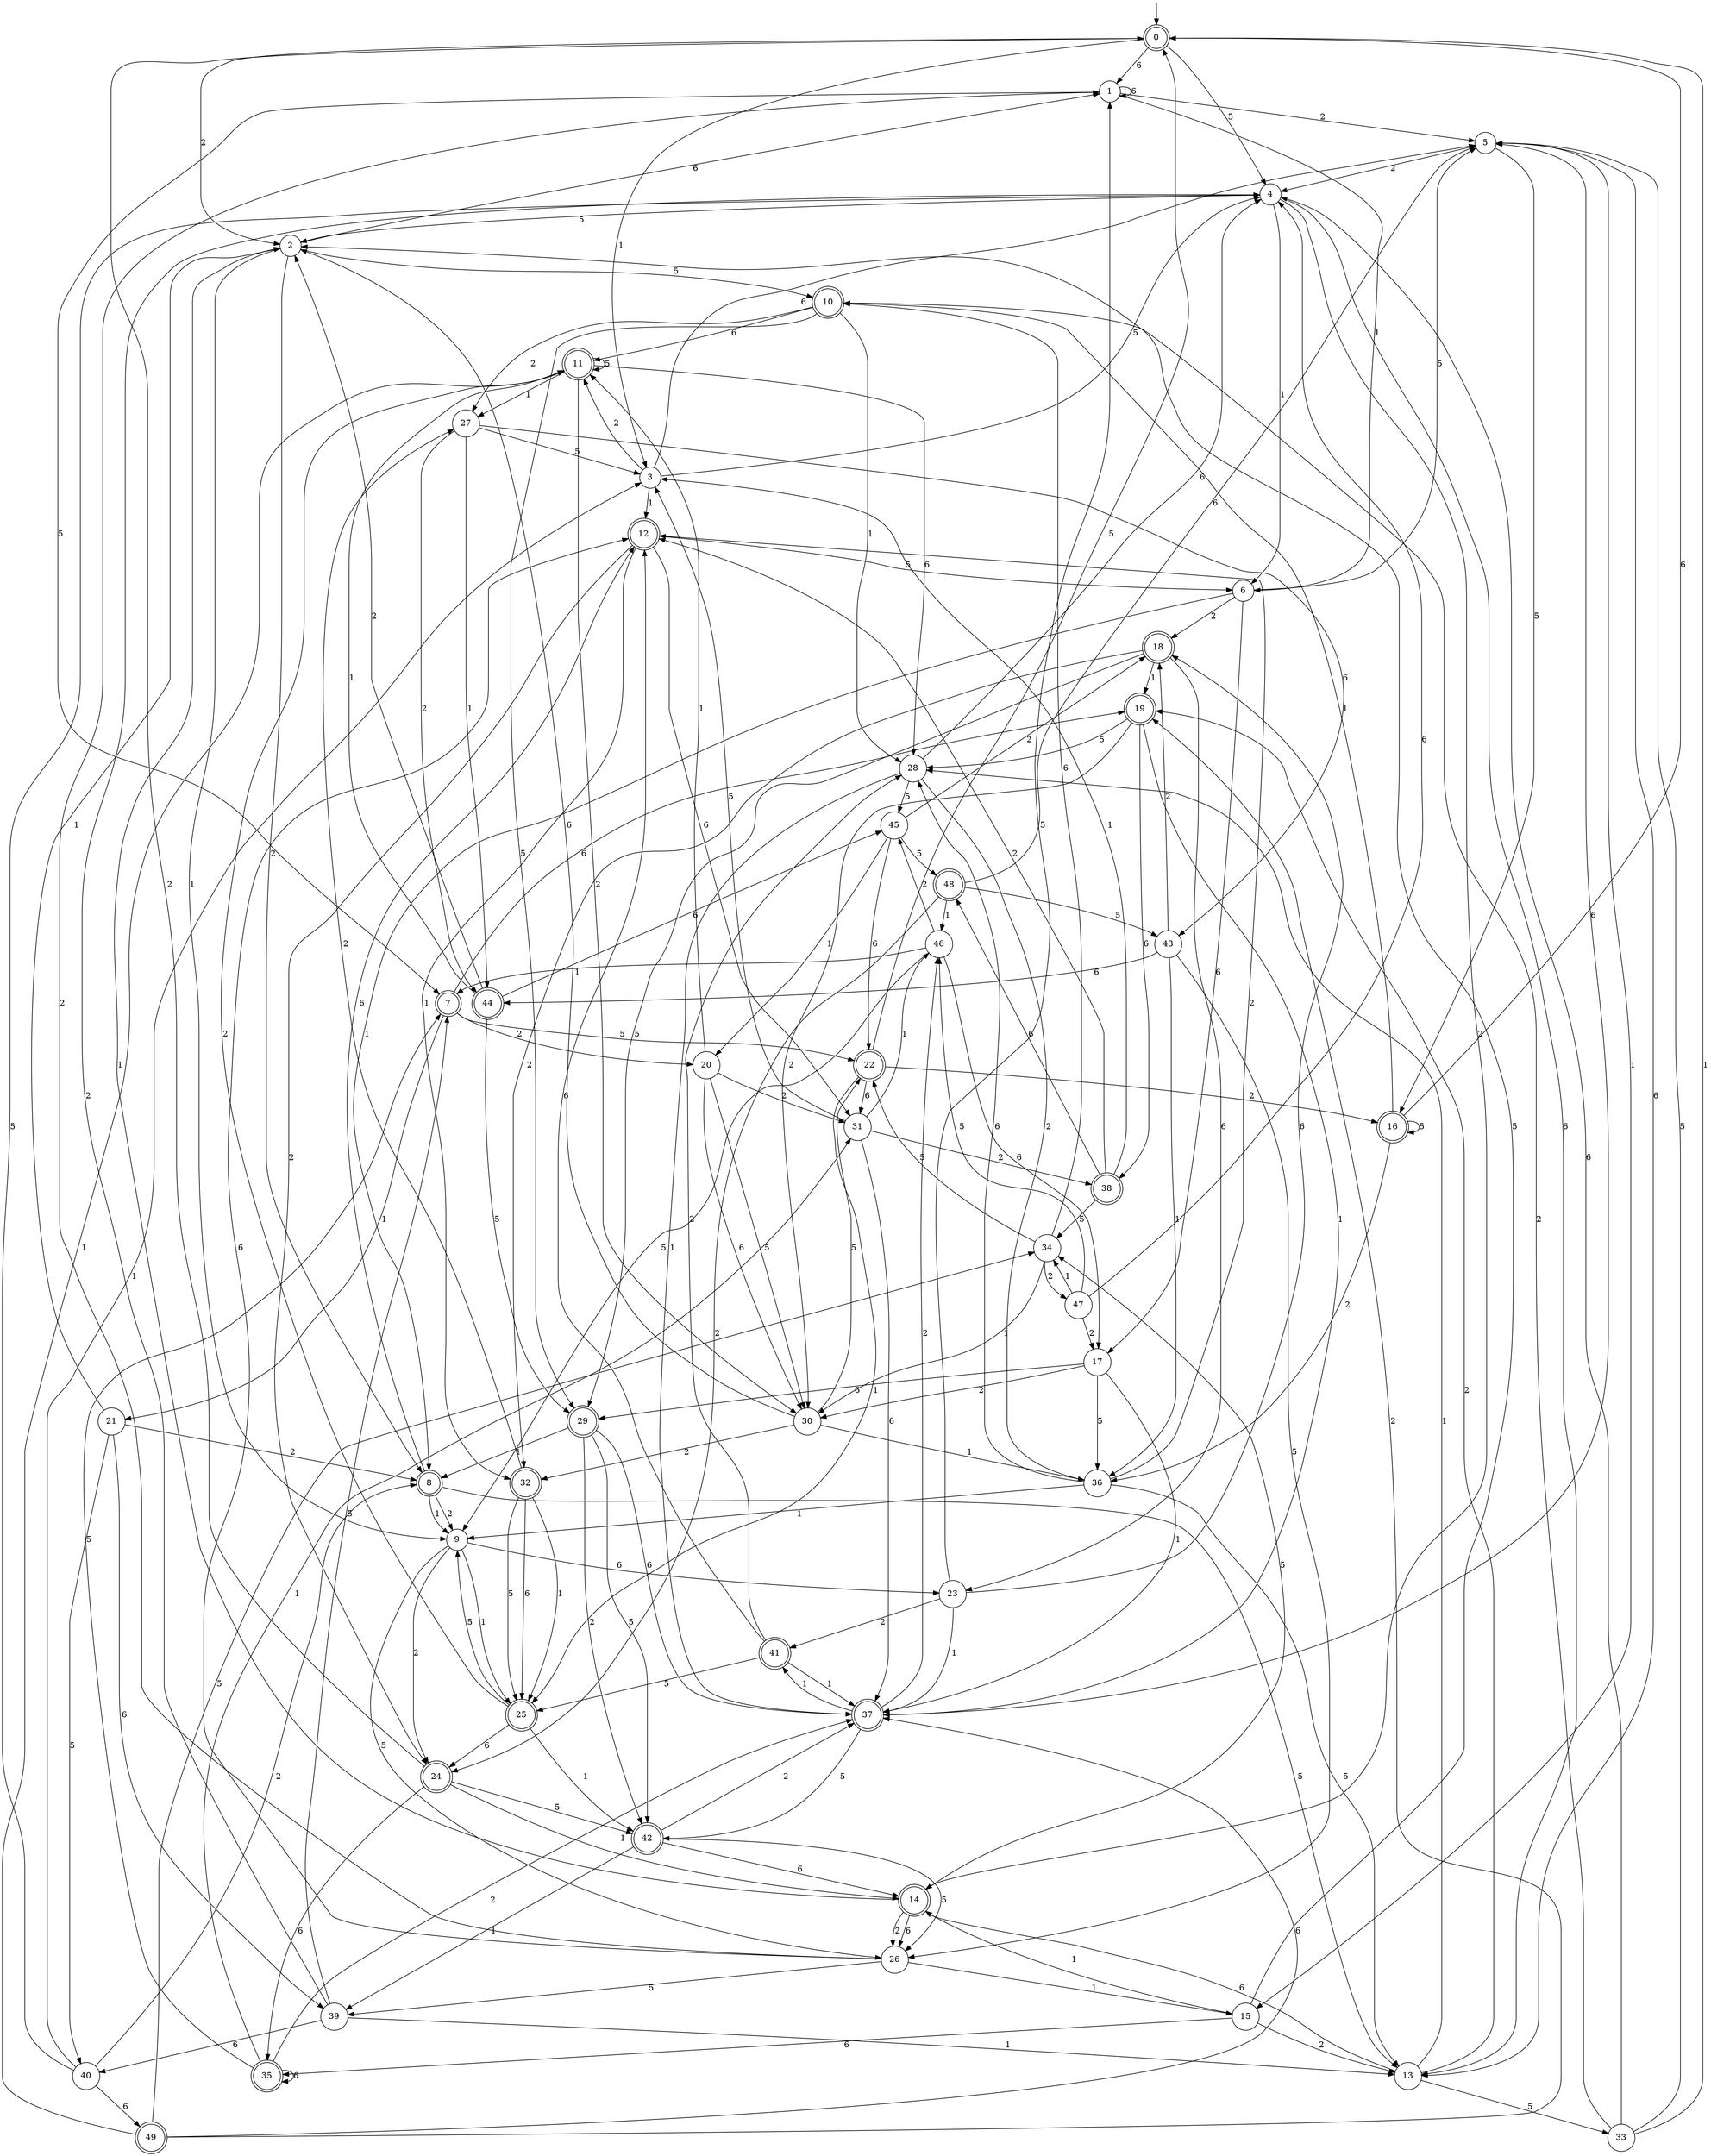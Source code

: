 digraph g {

	s0 [shape="doublecircle" label="0"];
	s1 [shape="circle" label="1"];
	s2 [shape="circle" label="2"];
	s3 [shape="circle" label="3"];
	s4 [shape="circle" label="4"];
	s5 [shape="circle" label="5"];
	s6 [shape="circle" label="6"];
	s7 [shape="doublecircle" label="7"];
	s8 [shape="doublecircle" label="8"];
	s9 [shape="circle" label="9"];
	s10 [shape="doublecircle" label="10"];
	s11 [shape="doublecircle" label="11"];
	s12 [shape="doublecircle" label="12"];
	s13 [shape="circle" label="13"];
	s14 [shape="doublecircle" label="14"];
	s15 [shape="circle" label="15"];
	s16 [shape="doublecircle" label="16"];
	s17 [shape="circle" label="17"];
	s18 [shape="doublecircle" label="18"];
	s19 [shape="doublecircle" label="19"];
	s20 [shape="circle" label="20"];
	s21 [shape="circle" label="21"];
	s22 [shape="doublecircle" label="22"];
	s23 [shape="circle" label="23"];
	s24 [shape="doublecircle" label="24"];
	s25 [shape="doublecircle" label="25"];
	s26 [shape="circle" label="26"];
	s27 [shape="circle" label="27"];
	s28 [shape="circle" label="28"];
	s29 [shape="doublecircle" label="29"];
	s30 [shape="circle" label="30"];
	s31 [shape="circle" label="31"];
	s32 [shape="doublecircle" label="32"];
	s33 [shape="circle" label="33"];
	s34 [shape="circle" label="34"];
	s35 [shape="doublecircle" label="35"];
	s36 [shape="circle" label="36"];
	s37 [shape="doublecircle" label="37"];
	s38 [shape="doublecircle" label="38"];
	s39 [shape="circle" label="39"];
	s40 [shape="circle" label="40"];
	s41 [shape="doublecircle" label="41"];
	s42 [shape="doublecircle" label="42"];
	s43 [shape="circle" label="43"];
	s44 [shape="doublecircle" label="44"];
	s45 [shape="circle" label="45"];
	s46 [shape="circle" label="46"];
	s47 [shape="circle" label="47"];
	s48 [shape="doublecircle" label="48"];
	s49 [shape="doublecircle" label="49"];
	s0 -> s1 [label="6"];
	s0 -> s2 [label="2"];
	s0 -> s3 [label="1"];
	s0 -> s4 [label="5"];
	s1 -> s1 [label="6"];
	s1 -> s5 [label="2"];
	s1 -> s6 [label="1"];
	s1 -> s7 [label="5"];
	s2 -> s1 [label="6"];
	s2 -> s8 [label="2"];
	s2 -> s9 [label="1"];
	s2 -> s10 [label="5"];
	s3 -> s5 [label="6"];
	s3 -> s11 [label="2"];
	s3 -> s12 [label="1"];
	s3 -> s4 [label="5"];
	s4 -> s13 [label="6"];
	s4 -> s14 [label="2"];
	s4 -> s6 [label="1"];
	s4 -> s2 [label="5"];
	s5 -> s13 [label="6"];
	s5 -> s4 [label="2"];
	s5 -> s15 [label="1"];
	s5 -> s16 [label="5"];
	s6 -> s17 [label="6"];
	s6 -> s18 [label="2"];
	s6 -> s8 [label="1"];
	s6 -> s5 [label="5"];
	s7 -> s19 [label="6"];
	s7 -> s20 [label="2"];
	s7 -> s21 [label="1"];
	s7 -> s22 [label="5"];
	s8 -> s12 [label="6"];
	s8 -> s9 [label="2"];
	s8 -> s9 [label="1"];
	s8 -> s13 [label="5"];
	s9 -> s23 [label="6"];
	s9 -> s24 [label="2"];
	s9 -> s25 [label="1"];
	s9 -> s26 [label="5"];
	s10 -> s11 [label="6"];
	s10 -> s27 [label="2"];
	s10 -> s28 [label="1"];
	s10 -> s29 [label="5"];
	s11 -> s28 [label="6"];
	s11 -> s30 [label="2"];
	s11 -> s27 [label="1"];
	s11 -> s11 [label="5"];
	s12 -> s31 [label="6"];
	s12 -> s24 [label="2"];
	s12 -> s32 [label="1"];
	s12 -> s6 [label="5"];
	s13 -> s14 [label="6"];
	s13 -> s19 [label="2"];
	s13 -> s28 [label="1"];
	s13 -> s33 [label="5"];
	s14 -> s26 [label="6"];
	s14 -> s26 [label="2"];
	s14 -> s2 [label="1"];
	s14 -> s34 [label="5"];
	s15 -> s35 [label="6"];
	s15 -> s13 [label="2"];
	s15 -> s14 [label="1"];
	s15 -> s2 [label="5"];
	s16 -> s0 [label="6"];
	s16 -> s36 [label="2"];
	s16 -> s10 [label="1"];
	s16 -> s16 [label="5"];
	s17 -> s29 [label="6"];
	s17 -> s30 [label="2"];
	s17 -> s37 [label="1"];
	s17 -> s36 [label="5"];
	s18 -> s23 [label="6"];
	s18 -> s32 [label="2"];
	s18 -> s19 [label="1"];
	s18 -> s29 [label="5"];
	s19 -> s38 [label="6"];
	s19 -> s30 [label="2"];
	s19 -> s37 [label="1"];
	s19 -> s28 [label="5"];
	s20 -> s30 [label="6"];
	s20 -> s31 [label="2"];
	s20 -> s11 [label="1"];
	s20 -> s30 [label="5"];
	s21 -> s39 [label="6"];
	s21 -> s8 [label="2"];
	s21 -> s2 [label="1"];
	s21 -> s40 [label="5"];
	s22 -> s31 [label="6"];
	s22 -> s16 [label="2"];
	s22 -> s25 [label="1"];
	s22 -> s0 [label="5"];
	s23 -> s18 [label="6"];
	s23 -> s41 [label="2"];
	s23 -> s37 [label="1"];
	s23 -> s1 [label="5"];
	s24 -> s35 [label="6"];
	s24 -> s0 [label="2"];
	s24 -> s14 [label="1"];
	s24 -> s42 [label="5"];
	s25 -> s24 [label="6"];
	s25 -> s11 [label="2"];
	s25 -> s42 [label="1"];
	s25 -> s9 [label="5"];
	s26 -> s12 [label="6"];
	s26 -> s1 [label="2"];
	s26 -> s15 [label="1"];
	s26 -> s39 [label="5"];
	s27 -> s43 [label="6"];
	s27 -> s44 [label="2"];
	s27 -> s44 [label="1"];
	s27 -> s3 [label="5"];
	s28 -> s4 [label="6"];
	s28 -> s36 [label="2"];
	s28 -> s37 [label="1"];
	s28 -> s45 [label="5"];
	s29 -> s37 [label="6"];
	s29 -> s42 [label="2"];
	s29 -> s8 [label="1"];
	s29 -> s42 [label="5"];
	s30 -> s2 [label="6"];
	s30 -> s32 [label="2"];
	s30 -> s36 [label="1"];
	s30 -> s22 [label="5"];
	s31 -> s37 [label="6"];
	s31 -> s38 [label="2"];
	s31 -> s46 [label="1"];
	s31 -> s3 [label="5"];
	s32 -> s25 [label="6"];
	s32 -> s27 [label="2"];
	s32 -> s25 [label="1"];
	s32 -> s25 [label="5"];
	s33 -> s4 [label="6"];
	s33 -> s10 [label="2"];
	s33 -> s0 [label="1"];
	s33 -> s5 [label="5"];
	s34 -> s10 [label="6"];
	s34 -> s47 [label="2"];
	s34 -> s30 [label="1"];
	s34 -> s22 [label="5"];
	s35 -> s35 [label="6"];
	s35 -> s37 [label="2"];
	s35 -> s31 [label="1"];
	s35 -> s7 [label="5"];
	s36 -> s28 [label="6"];
	s36 -> s12 [label="2"];
	s36 -> s9 [label="1"];
	s36 -> s13 [label="5"];
	s37 -> s5 [label="6"];
	s37 -> s46 [label="2"];
	s37 -> s41 [label="1"];
	s37 -> s42 [label="5"];
	s38 -> s48 [label="6"];
	s38 -> s12 [label="2"];
	s38 -> s3 [label="1"];
	s38 -> s34 [label="5"];
	s39 -> s40 [label="6"];
	s39 -> s4 [label="2"];
	s39 -> s13 [label="1"];
	s39 -> s7 [label="5"];
	s40 -> s49 [label="6"];
	s40 -> s8 [label="2"];
	s40 -> s3 [label="1"];
	s40 -> s4 [label="5"];
	s41 -> s12 [label="6"];
	s41 -> s28 [label="2"];
	s41 -> s37 [label="1"];
	s41 -> s25 [label="5"];
	s42 -> s14 [label="6"];
	s42 -> s37 [label="2"];
	s42 -> s39 [label="1"];
	s42 -> s26 [label="5"];
	s43 -> s44 [label="6"];
	s43 -> s18 [label="2"];
	s43 -> s36 [label="1"];
	s43 -> s26 [label="5"];
	s44 -> s45 [label="6"];
	s44 -> s2 [label="2"];
	s44 -> s11 [label="1"];
	s44 -> s29 [label="5"];
	s45 -> s22 [label="6"];
	s45 -> s18 [label="2"];
	s45 -> s20 [label="1"];
	s45 -> s48 [label="5"];
	s46 -> s17 [label="6"];
	s46 -> s45 [label="2"];
	s46 -> s7 [label="1"];
	s46 -> s9 [label="5"];
	s47 -> s4 [label="6"];
	s47 -> s17 [label="2"];
	s47 -> s34 [label="1"];
	s47 -> s46 [label="5"];
	s48 -> s5 [label="6"];
	s48 -> s24 [label="2"];
	s48 -> s46 [label="1"];
	s48 -> s43 [label="5"];
	s49 -> s37 [label="6"];
	s49 -> s19 [label="2"];
	s49 -> s11 [label="1"];
	s49 -> s34 [label="5"];

__start0 [label="" shape="none" width="0" height="0"];
__start0 -> s0;

}
